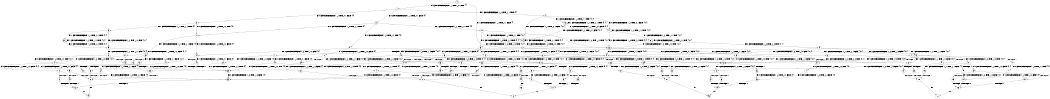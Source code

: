 digraph BCG {
size = "7, 10.5";
center = TRUE;
node [shape = circle];
0 [peripheries = 2];
0 -> 1 [label = "EX !0 !ATOMIC_EXCH_BRANCH (1, +1, TRUE, +0, 1, TRUE) !{}"];
0 -> 2 [label = "EX !1 !ATOMIC_EXCH_BRANCH (1, +1, TRUE, +1, 1, FALSE) !{}"];
1 -> 3 [label = "EX !0 !ATOMIC_EXCH_BRANCH (1, +1, TRUE, +0, 1, FALSE) !{0}"];
1 -> 4 [label = "EX !1 !ATOMIC_EXCH_BRANCH (1, +1, TRUE, +1, 1, TRUE) !{0}"];
1 -> 5 [label = "EX !0 !ATOMIC_EXCH_BRANCH (1, +1, TRUE, +0, 1, FALSE) !{0}"];
2 -> 6 [label = "EX !0 !ATOMIC_EXCH_BRANCH (1, +1, TRUE, +0, 1, FALSE) !{0, 1}"];
2 -> 7 [label = "TERMINATE !1"];
2 -> 8 [label = "EX !0 !ATOMIC_EXCH_BRANCH (1, +1, TRUE, +0, 1, FALSE) !{0, 1}"];
3 -> 9 [label = "EX !0 !ATOMIC_EXCH_BRANCH (1, +0, TRUE, +1, 2, TRUE) !{0}"];
3 -> 10 [label = "EX !1 !ATOMIC_EXCH_BRANCH (1, +1, TRUE, +1, 1, TRUE) !{0}"];
3 -> 11 [label = "EX !0 !ATOMIC_EXCH_BRANCH (1, +0, TRUE, +1, 2, TRUE) !{0}"];
4 -> 12 [label = "EX !0 !ATOMIC_EXCH_BRANCH (1, +1, TRUE, +0, 1, FALSE) !{0, 1}"];
4 -> 13 [label = "EX !1 !ATOMIC_EXCH_BRANCH (1, +1, TRUE, +1, 1, TRUE) !{0, 1}"];
4 -> 14 [label = "EX !0 !ATOMIC_EXCH_BRANCH (1, +1, TRUE, +0, 1, FALSE) !{0, 1}"];
5 -> 15 [label = "EX !1 !ATOMIC_EXCH_BRANCH (1, +1, TRUE, +1, 1, TRUE) !{0}"];
5 -> 11 [label = "EX !0 !ATOMIC_EXCH_BRANCH (1, +0, TRUE, +1, 2, TRUE) !{0}"];
6 -> 16 [label = "EX !0 !ATOMIC_EXCH_BRANCH (1, +0, TRUE, +1, 2, TRUE) !{0, 1}"];
6 -> 17 [label = "TERMINATE !1"];
6 -> 18 [label = "EX !0 !ATOMIC_EXCH_BRANCH (1, +0, TRUE, +1, 2, TRUE) !{0, 1}"];
7 -> 19 [label = "EX !0 !ATOMIC_EXCH_BRANCH (1, +1, TRUE, +0, 1, FALSE) !{0}"];
7 -> 20 [label = "EX !0 !ATOMIC_EXCH_BRANCH (1, +1, TRUE, +0, 1, FALSE) !{0}"];
8 -> 18 [label = "EX !0 !ATOMIC_EXCH_BRANCH (1, +0, TRUE, +1, 2, TRUE) !{0, 1}"];
8 -> 21 [label = "TERMINATE !1"];
9 -> 22 [label = "EX !0 !ATOMIC_EXCH_BRANCH (1, +0, TRUE, +1, 2, FALSE) !{0}"];
9 -> 23 [label = "EX !1 !ATOMIC_EXCH_BRANCH (1, +1, TRUE, +1, 1, FALSE) !{0}"];
9 -> 24 [label = "EX !0 !ATOMIC_EXCH_BRANCH (1, +0, TRUE, +1, 2, FALSE) !{0}"];
10 -> 25 [label = "EX !0 !ATOMIC_EXCH_BRANCH (1, +0, TRUE, +1, 2, TRUE) !{0, 1}"];
10 -> 12 [label = "EX !1 !ATOMIC_EXCH_BRANCH (1, +1, TRUE, +1, 1, TRUE) !{0, 1}"];
10 -> 26 [label = "EX !0 !ATOMIC_EXCH_BRANCH (1, +0, TRUE, +1, 2, TRUE) !{0, 1}"];
11 -> 27 [label = "EX !1 !ATOMIC_EXCH_BRANCH (1, +1, TRUE, +1, 1, FALSE) !{0}"];
11 -> 24 [label = "EX !0 !ATOMIC_EXCH_BRANCH (1, +0, TRUE, +1, 2, FALSE) !{0}"];
12 -> 25 [label = "EX !0 !ATOMIC_EXCH_BRANCH (1, +0, TRUE, +1, 2, TRUE) !{0, 1}"];
12 -> 12 [label = "EX !1 !ATOMIC_EXCH_BRANCH (1, +1, TRUE, +1, 1, TRUE) !{0, 1}"];
12 -> 26 [label = "EX !0 !ATOMIC_EXCH_BRANCH (1, +0, TRUE, +1, 2, TRUE) !{0, 1}"];
13 -> 12 [label = "EX !0 !ATOMIC_EXCH_BRANCH (1, +1, TRUE, +0, 1, FALSE) !{0, 1}"];
13 -> 13 [label = "EX !1 !ATOMIC_EXCH_BRANCH (1, +1, TRUE, +1, 1, TRUE) !{0, 1}"];
13 -> 14 [label = "EX !0 !ATOMIC_EXCH_BRANCH (1, +1, TRUE, +0, 1, FALSE) !{0, 1}"];
14 -> 28 [label = "EX !1 !ATOMIC_EXCH_BRANCH (1, +1, TRUE, +1, 1, TRUE) !{0, 1}"];
14 -> 26 [label = "EX !0 !ATOMIC_EXCH_BRANCH (1, +0, TRUE, +1, 2, TRUE) !{0, 1}"];
14 -> 14 [label = "EX !1 !ATOMIC_EXCH_BRANCH (1, +1, TRUE, +1, 1, TRUE) !{0, 1}"];
15 -> 29 [label = "EX !0 !ATOMIC_EXCH_BRANCH (1, +0, TRUE, +1, 2, TRUE) !{0, 1}"];
15 -> 30 [label = "EX !1 !ATOMIC_EXCH_BRANCH (1, +1, TRUE, +1, 1, TRUE) !{0, 1}"];
16 -> 31 [label = "EX !0 !ATOMIC_EXCH_BRANCH (1, +0, TRUE, +1, 2, FALSE) !{0, 1}"];
16 -> 32 [label = "TERMINATE !1"];
16 -> 33 [label = "EX !0 !ATOMIC_EXCH_BRANCH (1, +0, TRUE, +1, 2, FALSE) !{0, 1}"];
17 -> 34 [label = "EX !0 !ATOMIC_EXCH_BRANCH (1, +0, TRUE, +1, 2, TRUE) !{0}"];
17 -> 35 [label = "EX !0 !ATOMIC_EXCH_BRANCH (1, +0, TRUE, +1, 2, TRUE) !{0}"];
18 -> 33 [label = "EX !0 !ATOMIC_EXCH_BRANCH (1, +0, TRUE, +1, 2, FALSE) !{0, 1}"];
18 -> 36 [label = "TERMINATE !1"];
19 -> 34 [label = "EX !0 !ATOMIC_EXCH_BRANCH (1, +0, TRUE, +1, 2, TRUE) !{0}"];
19 -> 35 [label = "EX !0 !ATOMIC_EXCH_BRANCH (1, +0, TRUE, +1, 2, TRUE) !{0}"];
20 -> 35 [label = "EX !0 !ATOMIC_EXCH_BRANCH (1, +0, TRUE, +1, 2, TRUE) !{0}"];
21 -> 37 [label = "EX !0 !ATOMIC_EXCH_BRANCH (1, +0, TRUE, +1, 2, TRUE) !{0}"];
22 -> 38 [label = "EX !1 !ATOMIC_EXCH_BRANCH (1, +1, TRUE, +1, 1, FALSE) !{0}"];
22 -> 39 [label = "TERMINATE !0"];
23 -> 16 [label = "EX !0 !ATOMIC_EXCH_BRANCH (1, +0, TRUE, +1, 2, TRUE) !{0, 1}"];
23 -> 17 [label = "TERMINATE !1"];
23 -> 18 [label = "EX !0 !ATOMIC_EXCH_BRANCH (1, +0, TRUE, +1, 2, TRUE) !{0, 1}"];
24 -> 40 [label = "EX !1 !ATOMIC_EXCH_BRANCH (1, +1, TRUE, +1, 1, FALSE) !{0}"];
24 -> 41 [label = "TERMINATE !0"];
25 -> 42 [label = "EX !0 !ATOMIC_EXCH_BRANCH (1, +0, TRUE, +1, 2, FALSE) !{0, 1}"];
25 -> 43 [label = "EX !1 !ATOMIC_EXCH_BRANCH (1, +1, TRUE, +1, 1, FALSE) !{0, 1}"];
25 -> 44 [label = "EX !0 !ATOMIC_EXCH_BRANCH (1, +0, TRUE, +1, 2, FALSE) !{0, 1}"];
26 -> 45 [label = "EX !1 !ATOMIC_EXCH_BRANCH (1, +1, TRUE, +1, 1, FALSE) !{0, 1}"];
26 -> 44 [label = "EX !0 !ATOMIC_EXCH_BRANCH (1, +0, TRUE, +1, 2, FALSE) !{0, 1}"];
26 -> 46 [label = "EX !1 !ATOMIC_EXCH_BRANCH (1, +1, TRUE, +1, 1, FALSE) !{0, 1}"];
27 -> 47 [label = "EX !0 !ATOMIC_EXCH_BRANCH (1, +0, TRUE, +1, 2, TRUE) !{0, 1}"];
27 -> 48 [label = "TERMINATE !1"];
28 -> 49 [label = "EX !0 !ATOMIC_EXCH_BRANCH (1, +0, TRUE, +1, 2, TRUE) !{0, 1}"];
28 -> 28 [label = "EX !1 !ATOMIC_EXCH_BRANCH (1, +1, TRUE, +1, 1, TRUE) !{0, 1}"];
28 -> 26 [label = "EX !0 !ATOMIC_EXCH_BRANCH (1, +0, TRUE, +1, 2, TRUE) !{0, 1}"];
29 -> 50 [label = "EX !0 !ATOMIC_EXCH_BRANCH (1, +0, TRUE, +1, 2, FALSE) !{0, 1}"];
29 -> 51 [label = "EX !1 !ATOMIC_EXCH_BRANCH (1, +1, TRUE, +1, 1, FALSE) !{0, 1}"];
30 -> 29 [label = "EX !0 !ATOMIC_EXCH_BRANCH (1, +0, TRUE, +1, 2, TRUE) !{0, 1}"];
30 -> 30 [label = "EX !1 !ATOMIC_EXCH_BRANCH (1, +1, TRUE, +1, 1, TRUE) !{0, 1}"];
31 -> 52 [label = "TERMINATE !0"];
31 -> 53 [label = "TERMINATE !1"];
32 -> 54 [label = "EX !0 !ATOMIC_EXCH_BRANCH (1, +0, TRUE, +1, 2, FALSE) !{0}"];
32 -> 55 [label = "EX !0 !ATOMIC_EXCH_BRANCH (1, +0, TRUE, +1, 2, FALSE) !{0}"];
33 -> 56 [label = "TERMINATE !0"];
33 -> 57 [label = "TERMINATE !1"];
34 -> 54 [label = "EX !0 !ATOMIC_EXCH_BRANCH (1, +0, TRUE, +1, 2, FALSE) !{0}"];
34 -> 55 [label = "EX !0 !ATOMIC_EXCH_BRANCH (1, +0, TRUE, +1, 2, FALSE) !{0}"];
35 -> 55 [label = "EX !0 !ATOMIC_EXCH_BRANCH (1, +0, TRUE, +1, 2, FALSE) !{0}"];
36 -> 58 [label = "EX !0 !ATOMIC_EXCH_BRANCH (1, +0, TRUE, +1, 2, FALSE) !{0}"];
37 -> 58 [label = "EX !0 !ATOMIC_EXCH_BRANCH (1, +0, TRUE, +1, 2, FALSE) !{0}"];
38 -> 59 [label = "TERMINATE !0"];
38 -> 60 [label = "TERMINATE !1"];
39 -> 61 [label = "EX !1 !ATOMIC_EXCH_BRANCH (1, +1, TRUE, +1, 1, FALSE) !{}"];
40 -> 62 [label = "TERMINATE !0"];
40 -> 63 [label = "TERMINATE !1"];
41 -> 64 [label = "EX !1 !ATOMIC_EXCH_BRANCH (1, +1, TRUE, +1, 1, FALSE) !{}"];
42 -> 65 [label = "EX !1 !ATOMIC_EXCH_BRANCH (1, +1, TRUE, +1, 1, FALSE) !{0, 1}"];
42 -> 66 [label = "TERMINATE !0"];
43 -> 16 [label = "EX !0 !ATOMIC_EXCH_BRANCH (1, +0, TRUE, +1, 2, TRUE) !{0, 1}"];
43 -> 17 [label = "TERMINATE !1"];
43 -> 18 [label = "EX !0 !ATOMIC_EXCH_BRANCH (1, +0, TRUE, +1, 2, TRUE) !{0, 1}"];
44 -> 67 [label = "EX !1 !ATOMIC_EXCH_BRANCH (1, +1, TRUE, +1, 1, FALSE) !{0, 1}"];
44 -> 68 [label = "EX !1 !ATOMIC_EXCH_BRANCH (1, +1, TRUE, +1, 1, FALSE) !{0, 1}"];
44 -> 69 [label = "TERMINATE !0"];
45 -> 70 [label = "EX !0 !ATOMIC_EXCH_BRANCH (1, +0, TRUE, +1, 2, TRUE) !{0, 1}"];
45 -> 71 [label = "TERMINATE !1"];
45 -> 18 [label = "EX !0 !ATOMIC_EXCH_BRANCH (1, +0, TRUE, +1, 2, TRUE) !{0, 1}"];
46 -> 18 [label = "EX !0 !ATOMIC_EXCH_BRANCH (1, +0, TRUE, +1, 2, TRUE) !{0, 1}"];
46 -> 21 [label = "TERMINATE !1"];
47 -> 72 [label = "EX !0 !ATOMIC_EXCH_BRANCH (1, +0, TRUE, +1, 2, FALSE) !{0, 1}"];
47 -> 73 [label = "TERMINATE !1"];
48 -> 35 [label = "EX !0 !ATOMIC_EXCH_BRANCH (1, +0, TRUE, +1, 2, TRUE) !{0}"];
49 -> 74 [label = "EX !0 !ATOMIC_EXCH_BRANCH (1, +0, TRUE, +1, 2, FALSE) !{0, 1}"];
49 -> 45 [label = "EX !1 !ATOMIC_EXCH_BRANCH (1, +1, TRUE, +1, 1, FALSE) !{0, 1}"];
49 -> 44 [label = "EX !0 !ATOMIC_EXCH_BRANCH (1, +0, TRUE, +1, 2, FALSE) !{0, 1}"];
50 -> 75 [label = "EX !1 !ATOMIC_EXCH_BRANCH (1, +1, TRUE, +1, 1, FALSE) !{0, 1}"];
50 -> 76 [label = "TERMINATE !0"];
51 -> 47 [label = "EX !0 !ATOMIC_EXCH_BRANCH (1, +0, TRUE, +1, 2, TRUE) !{0, 1}"];
51 -> 48 [label = "TERMINATE !1"];
52 -> 77 [label = "TERMINATE !1"];
53 -> 77 [label = "TERMINATE !0"];
54 -> 77 [label = "TERMINATE !0"];
55 -> 78 [label = "TERMINATE !0"];
56 -> 79 [label = "TERMINATE !1"];
57 -> 79 [label = "TERMINATE !0"];
58 -> 79 [label = "TERMINATE !0"];
59 -> 80 [label = "TERMINATE !1"];
60 -> 80 [label = "TERMINATE !0"];
61 -> 80 [label = "TERMINATE !1"];
62 -> 81 [label = "TERMINATE !1"];
63 -> 81 [label = "TERMINATE !0"];
64 -> 81 [label = "TERMINATE !1"];
65 -> 59 [label = "TERMINATE !0"];
65 -> 60 [label = "TERMINATE !1"];
66 -> 82 [label = "EX !1 !ATOMIC_EXCH_BRANCH (1, +1, TRUE, +1, 1, FALSE) !{1}"];
66 -> 83 [label = "EX !1 !ATOMIC_EXCH_BRANCH (1, +1, TRUE, +1, 1, FALSE) !{1}"];
67 -> 84 [label = "TERMINATE !0"];
67 -> 85 [label = "TERMINATE !1"];
68 -> 86 [label = "TERMINATE !0"];
68 -> 87 [label = "TERMINATE !1"];
69 -> 88 [label = "EX !1 !ATOMIC_EXCH_BRANCH (1, +1, TRUE, +1, 1, FALSE) !{1}"];
70 -> 89 [label = "EX !0 !ATOMIC_EXCH_BRANCH (1, +0, TRUE, +1, 2, FALSE) !{0, 1}"];
70 -> 90 [label = "TERMINATE !1"];
70 -> 33 [label = "EX !0 !ATOMIC_EXCH_BRANCH (1, +0, TRUE, +1, 2, FALSE) !{0, 1}"];
71 -> 91 [label = "EX !0 !ATOMIC_EXCH_BRANCH (1, +0, TRUE, +1, 2, TRUE) !{0}"];
72 -> 92 [label = "TERMINATE !0"];
72 -> 93 [label = "TERMINATE !1"];
73 -> 55 [label = "EX !0 !ATOMIC_EXCH_BRANCH (1, +0, TRUE, +1, 2, FALSE) !{0}"];
74 -> 67 [label = "EX !1 !ATOMIC_EXCH_BRANCH (1, +1, TRUE, +1, 1, FALSE) !{0, 1}"];
74 -> 94 [label = "TERMINATE !0"];
75 -> 62 [label = "TERMINATE !0"];
75 -> 63 [label = "TERMINATE !1"];
76 -> 95 [label = "EX !1 !ATOMIC_EXCH_BRANCH (1, +1, TRUE, +1, 1, FALSE) !{1}"];
77 -> 96 [label = "exit"];
78 -> 97 [label = "exit"];
79 -> 98 [label = "exit"];
80 -> 96 [label = "exit"];
81 -> 97 [label = "exit"];
82 -> 80 [label = "TERMINATE !1"];
83 -> 99 [label = "TERMINATE !1"];
84 -> 100 [label = "TERMINATE !1"];
85 -> 100 [label = "TERMINATE !0"];
86 -> 101 [label = "TERMINATE !1"];
87 -> 101 [label = "TERMINATE !0"];
88 -> 101 [label = "TERMINATE !1"];
89 -> 102 [label = "TERMINATE !0"];
89 -> 103 [label = "TERMINATE !1"];
90 -> 104 [label = "EX !0 !ATOMIC_EXCH_BRANCH (1, +0, TRUE, +1, 2, FALSE) !{0}"];
91 -> 104 [label = "EX !0 !ATOMIC_EXCH_BRANCH (1, +0, TRUE, +1, 2, FALSE) !{0}"];
92 -> 78 [label = "TERMINATE !1"];
93 -> 78 [label = "TERMINATE !0"];
94 -> 105 [label = "EX !1 !ATOMIC_EXCH_BRANCH (1, +1, TRUE, +1, 1, FALSE) !{1}"];
95 -> 81 [label = "TERMINATE !1"];
99 -> 106 [label = "exit"];
100 -> 107 [label = "exit"];
101 -> 98 [label = "exit"];
102 -> 108 [label = "TERMINATE !1"];
103 -> 108 [label = "TERMINATE !0"];
104 -> 108 [label = "TERMINATE !0"];
105 -> 100 [label = "TERMINATE !1"];
108 -> 107 [label = "exit"];
}

